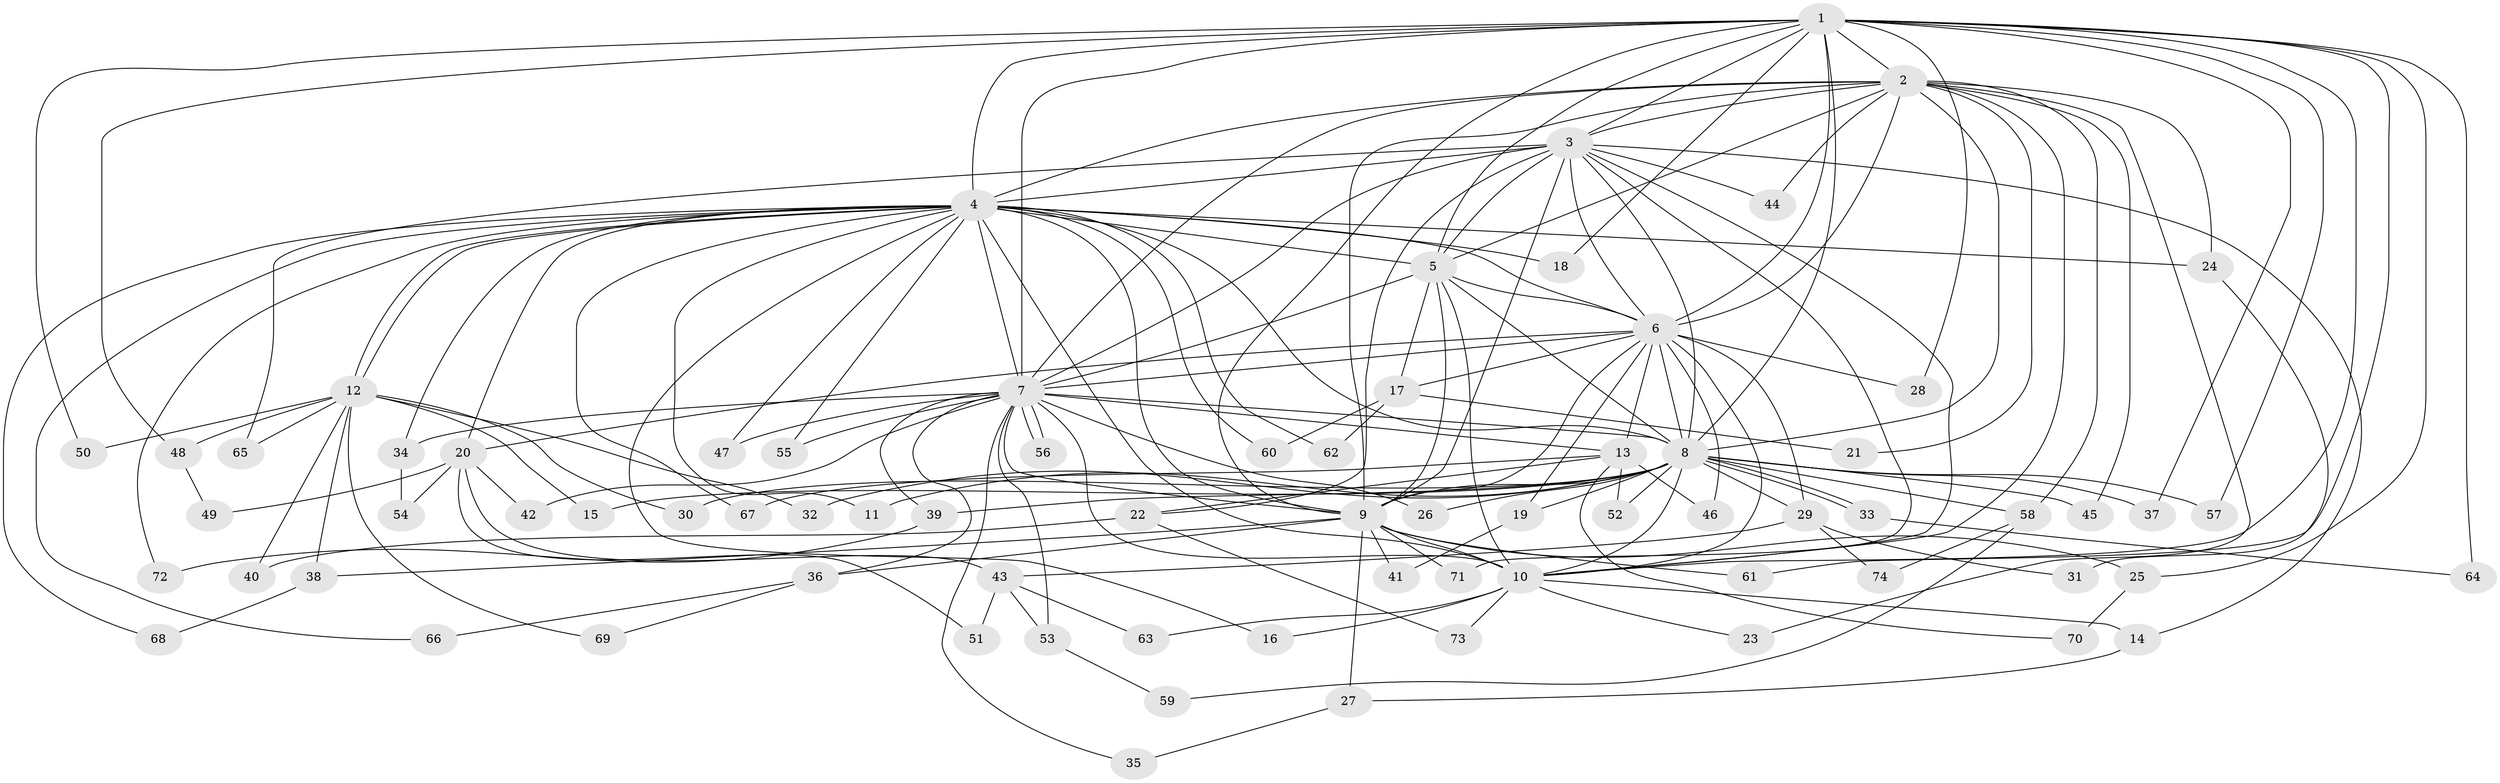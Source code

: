 // Generated by graph-tools (version 1.1) at 2025/25/03/09/25 03:25:45]
// undirected, 74 vertices, 173 edges
graph export_dot {
graph [start="1"]
  node [color=gray90,style=filled];
  1;
  2;
  3;
  4;
  5;
  6;
  7;
  8;
  9;
  10;
  11;
  12;
  13;
  14;
  15;
  16;
  17;
  18;
  19;
  20;
  21;
  22;
  23;
  24;
  25;
  26;
  27;
  28;
  29;
  30;
  31;
  32;
  33;
  34;
  35;
  36;
  37;
  38;
  39;
  40;
  41;
  42;
  43;
  44;
  45;
  46;
  47;
  48;
  49;
  50;
  51;
  52;
  53;
  54;
  55;
  56;
  57;
  58;
  59;
  60;
  61;
  62;
  63;
  64;
  65;
  66;
  67;
  68;
  69;
  70;
  71;
  72;
  73;
  74;
  1 -- 2;
  1 -- 3;
  1 -- 4;
  1 -- 5;
  1 -- 6;
  1 -- 7;
  1 -- 8;
  1 -- 9;
  1 -- 10;
  1 -- 18;
  1 -- 25;
  1 -- 28;
  1 -- 37;
  1 -- 48;
  1 -- 50;
  1 -- 57;
  1 -- 61;
  1 -- 64;
  2 -- 3;
  2 -- 4;
  2 -- 5;
  2 -- 6;
  2 -- 7;
  2 -- 8;
  2 -- 9;
  2 -- 10;
  2 -- 21;
  2 -- 23;
  2 -- 24;
  2 -- 44;
  2 -- 45;
  2 -- 58;
  3 -- 4;
  3 -- 5;
  3 -- 6;
  3 -- 7;
  3 -- 8;
  3 -- 9;
  3 -- 10;
  3 -- 14;
  3 -- 22;
  3 -- 44;
  3 -- 65;
  3 -- 71;
  4 -- 5;
  4 -- 6;
  4 -- 7;
  4 -- 8;
  4 -- 9;
  4 -- 10;
  4 -- 11;
  4 -- 12;
  4 -- 12;
  4 -- 16;
  4 -- 18;
  4 -- 20;
  4 -- 24;
  4 -- 34;
  4 -- 47;
  4 -- 55;
  4 -- 60;
  4 -- 62;
  4 -- 66;
  4 -- 67;
  4 -- 68;
  4 -- 72;
  5 -- 6;
  5 -- 7;
  5 -- 8;
  5 -- 9;
  5 -- 10;
  5 -- 17;
  6 -- 7;
  6 -- 8;
  6 -- 9;
  6 -- 10;
  6 -- 13;
  6 -- 17;
  6 -- 19;
  6 -- 20;
  6 -- 28;
  6 -- 29;
  6 -- 46;
  7 -- 8;
  7 -- 9;
  7 -- 10;
  7 -- 13;
  7 -- 26;
  7 -- 34;
  7 -- 35;
  7 -- 36;
  7 -- 39;
  7 -- 42;
  7 -- 47;
  7 -- 53;
  7 -- 55;
  7 -- 56;
  7 -- 56;
  8 -- 9;
  8 -- 10;
  8 -- 11;
  8 -- 15;
  8 -- 19;
  8 -- 26;
  8 -- 29;
  8 -- 30;
  8 -- 32;
  8 -- 33;
  8 -- 33;
  8 -- 37;
  8 -- 39;
  8 -- 45;
  8 -- 52;
  8 -- 57;
  8 -- 58;
  9 -- 10;
  9 -- 25;
  9 -- 27;
  9 -- 36;
  9 -- 38;
  9 -- 41;
  9 -- 61;
  9 -- 71;
  10 -- 14;
  10 -- 16;
  10 -- 23;
  10 -- 63;
  10 -- 73;
  12 -- 15;
  12 -- 30;
  12 -- 32;
  12 -- 38;
  12 -- 40;
  12 -- 48;
  12 -- 50;
  12 -- 65;
  12 -- 69;
  13 -- 22;
  13 -- 46;
  13 -- 52;
  13 -- 67;
  13 -- 70;
  14 -- 27;
  17 -- 21;
  17 -- 60;
  17 -- 62;
  19 -- 41;
  20 -- 42;
  20 -- 43;
  20 -- 49;
  20 -- 51;
  20 -- 54;
  22 -- 40;
  22 -- 73;
  24 -- 31;
  25 -- 70;
  27 -- 35;
  29 -- 31;
  29 -- 43;
  29 -- 74;
  33 -- 64;
  34 -- 54;
  36 -- 66;
  36 -- 69;
  38 -- 68;
  39 -- 72;
  43 -- 51;
  43 -- 53;
  43 -- 63;
  48 -- 49;
  53 -- 59;
  58 -- 59;
  58 -- 74;
}
